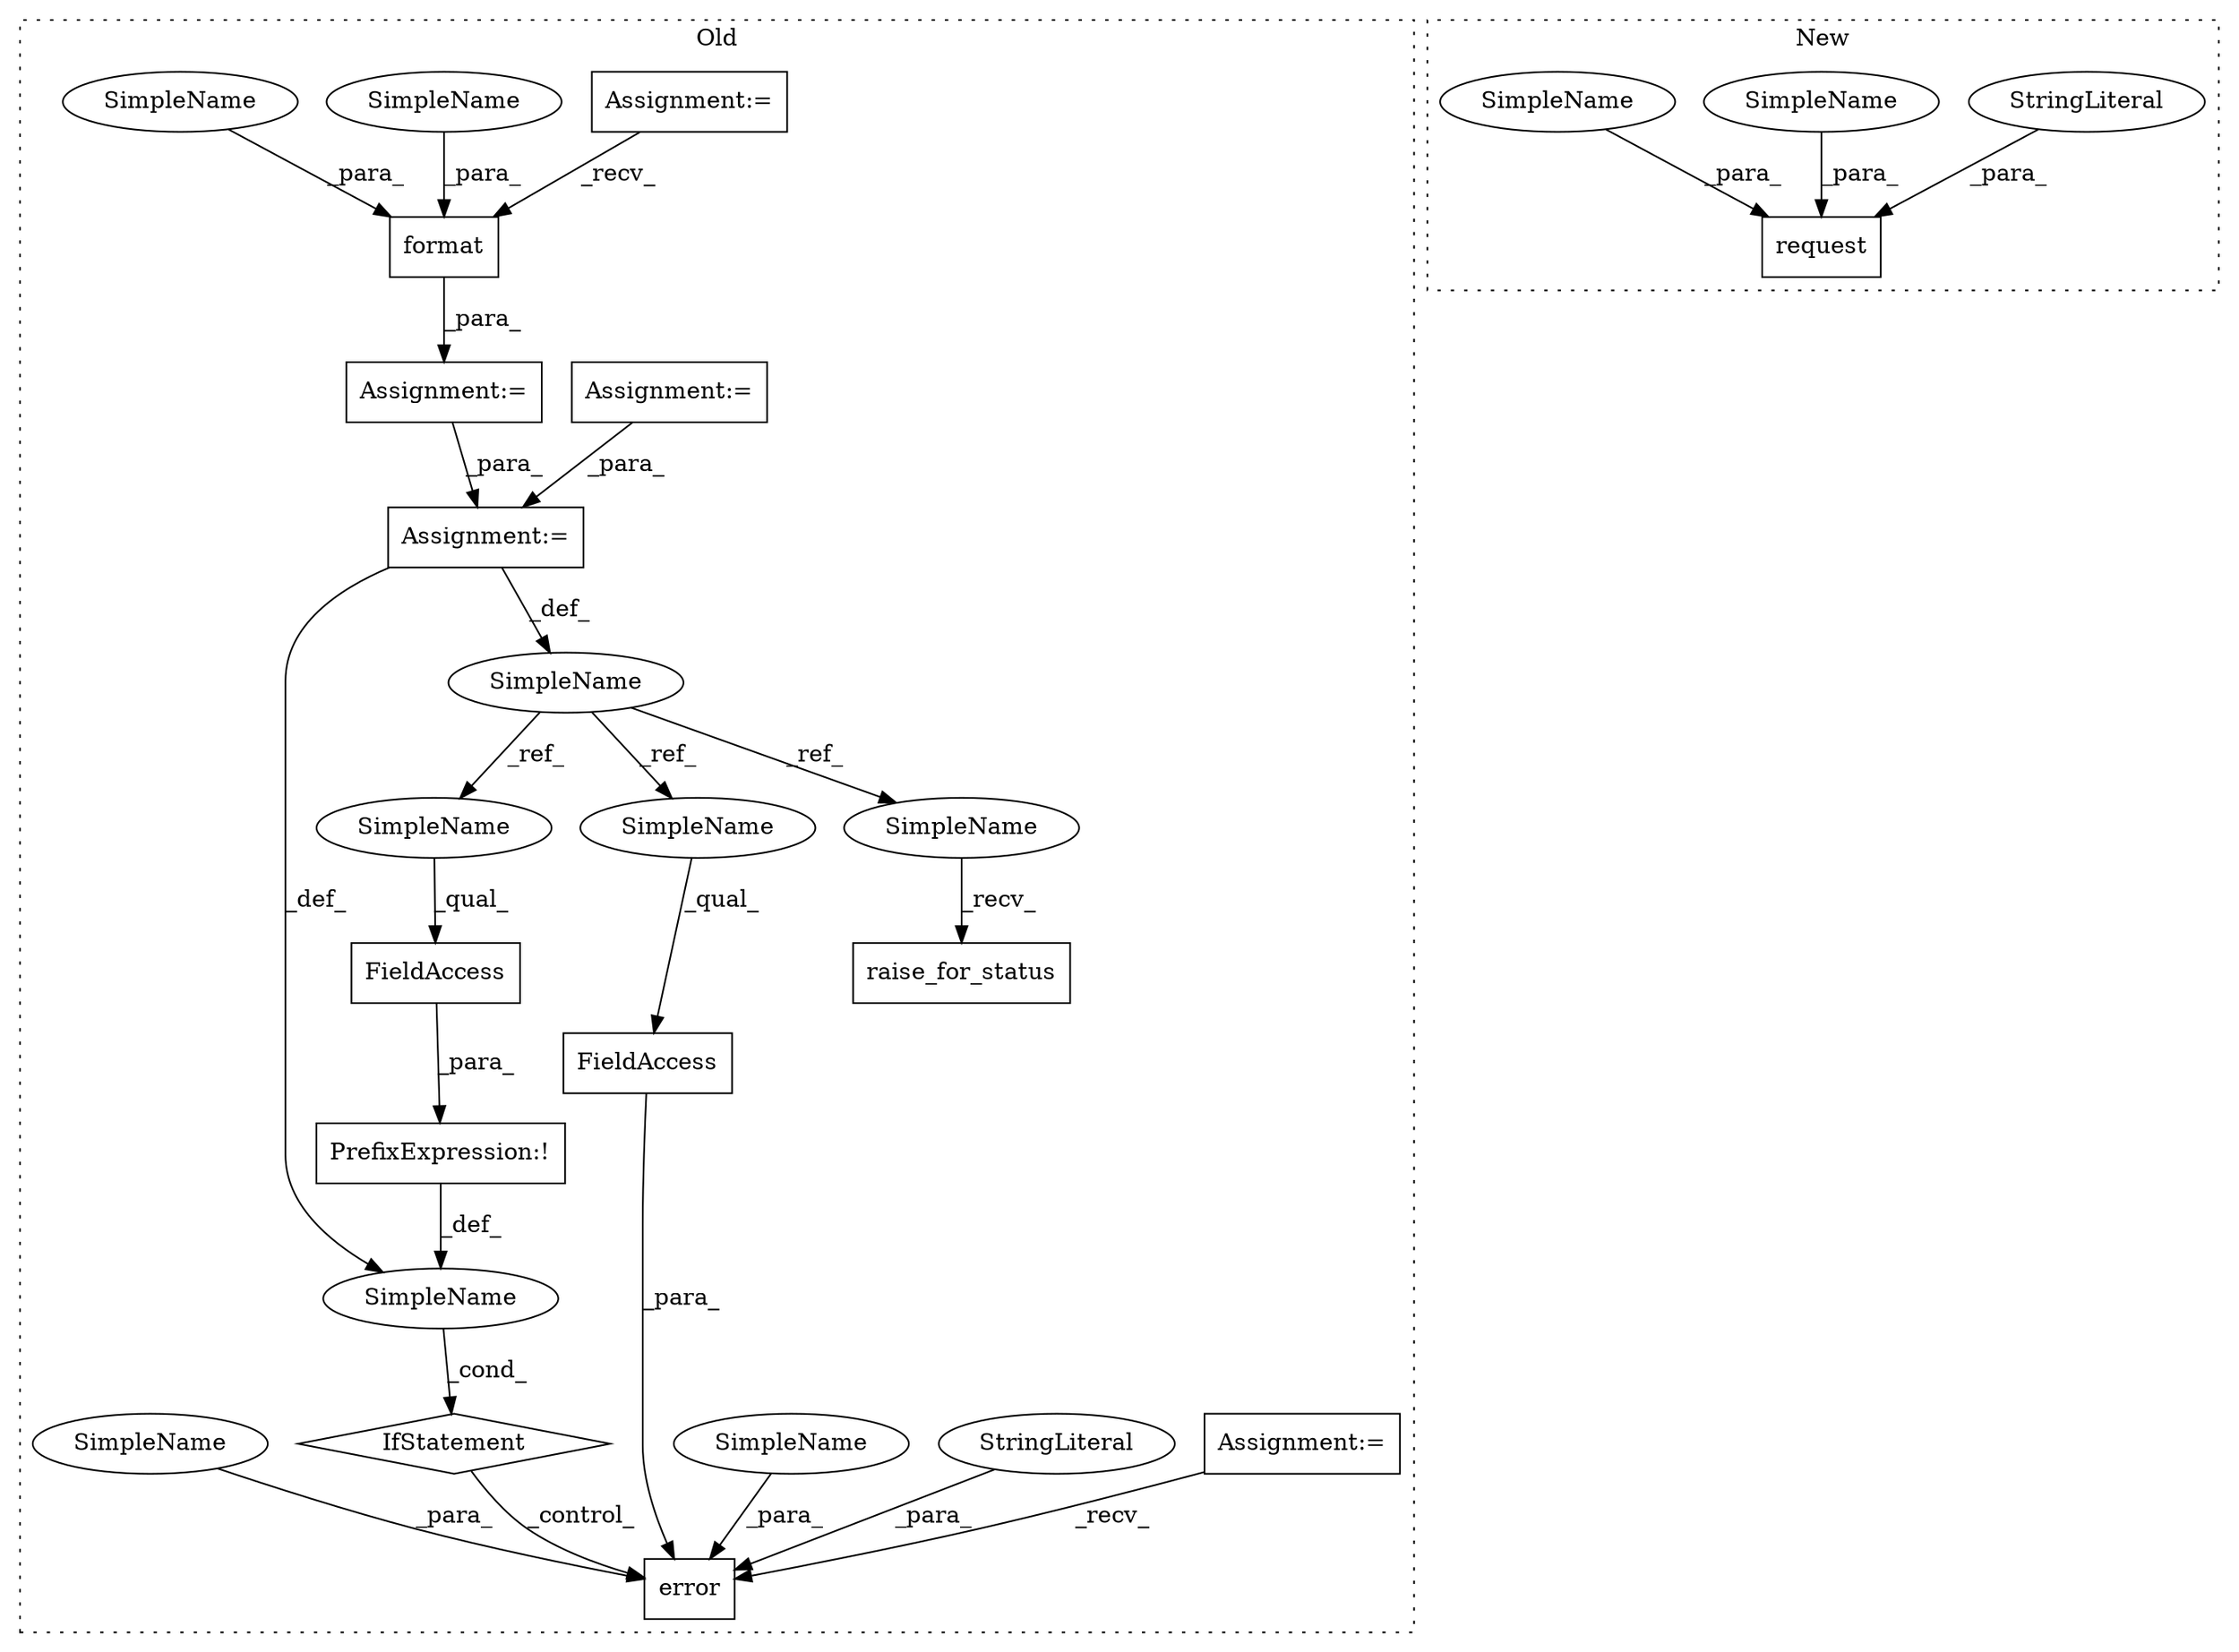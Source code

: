 digraph G {
subgraph cluster0 {
1 [label="IfStatement" a="25" s="489,501" l="4,2" shape="diamond"];
3 [label="PrefixExpression:!" a="38" s="493" l="1" shape="box"];
4 [label="SimpleName" a="42" s="" l="" shape="ellipse"];
5 [label="error" a="32" s="519,599" l="6,1" shape="box"];
6 [label="format" a="32" s="431,446" l="7,1" shape="box"];
7 [label="FieldAccess" a="22" s="494" l="7" shape="box"];
8 [label="SimpleName" a="42" s="453" l="4" shape="ellipse"];
9 [label="raise_for_status" a="32" s="617" l="18" shape="box"];
10 [label="FieldAccess" a="22" s="590" l="9" shape="box"];
11 [label="Assignment:=" a="7" s="417" l="1" shape="box"];
12 [label="Assignment:=" a="7" s="384" l="8" shape="box"];
13 [label="Assignment:=" a="7" s="359" l="12" shape="box"];
14 [label="Assignment:=" a="7" s="339" l="7" shape="box"];
15 [label="Assignment:=" a="7" s="457" l="1" shape="box"];
16 [label="StringLiteral" a="45" s="525" l="38" shape="ellipse"];
18 [label="SimpleName" a="42" s="564" l="4" shape="ellipse"];
19 [label="SimpleName" a="42" s="438" l="4" shape="ellipse"];
21 [label="SimpleName" a="42" s="443" l="3" shape="ellipse"];
22 [label="SimpleName" a="42" s="569" l="3" shape="ellipse"];
23 [label="SimpleName" a="42" s="612" l="4" shape="ellipse"];
24 [label="SimpleName" a="42" s="590" l="4" shape="ellipse"];
25 [label="SimpleName" a="42" s="494" l="4" shape="ellipse"];
label = "Old";
style="dotted";
}
subgraph cluster1 {
2 [label="request" a="32" s="1051,1073" l="8,1" shape="box"];
17 [label="StringLiteral" a="45" s="1059" l="5" shape="ellipse"];
20 [label="SimpleName" a="42" s="1065" l="4" shape="ellipse"];
26 [label="SimpleName" a="42" s="1070" l="3" shape="ellipse"];
label = "New";
style="dotted";
}
1 -> 5 [label="_control_"];
3 -> 4 [label="_def_"];
4 -> 1 [label="_cond_"];
6 -> 11 [label="_para_"];
7 -> 3 [label="_para_"];
8 -> 23 [label="_ref_"];
8 -> 24 [label="_ref_"];
8 -> 25 [label="_ref_"];
10 -> 5 [label="_para_"];
11 -> 15 [label="_para_"];
12 -> 15 [label="_para_"];
13 -> 6 [label="_recv_"];
14 -> 5 [label="_recv_"];
15 -> 4 [label="_def_"];
15 -> 8 [label="_def_"];
16 -> 5 [label="_para_"];
17 -> 2 [label="_para_"];
18 -> 5 [label="_para_"];
19 -> 6 [label="_para_"];
20 -> 2 [label="_para_"];
21 -> 6 [label="_para_"];
22 -> 5 [label="_para_"];
23 -> 9 [label="_recv_"];
24 -> 10 [label="_qual_"];
25 -> 7 [label="_qual_"];
26 -> 2 [label="_para_"];
}